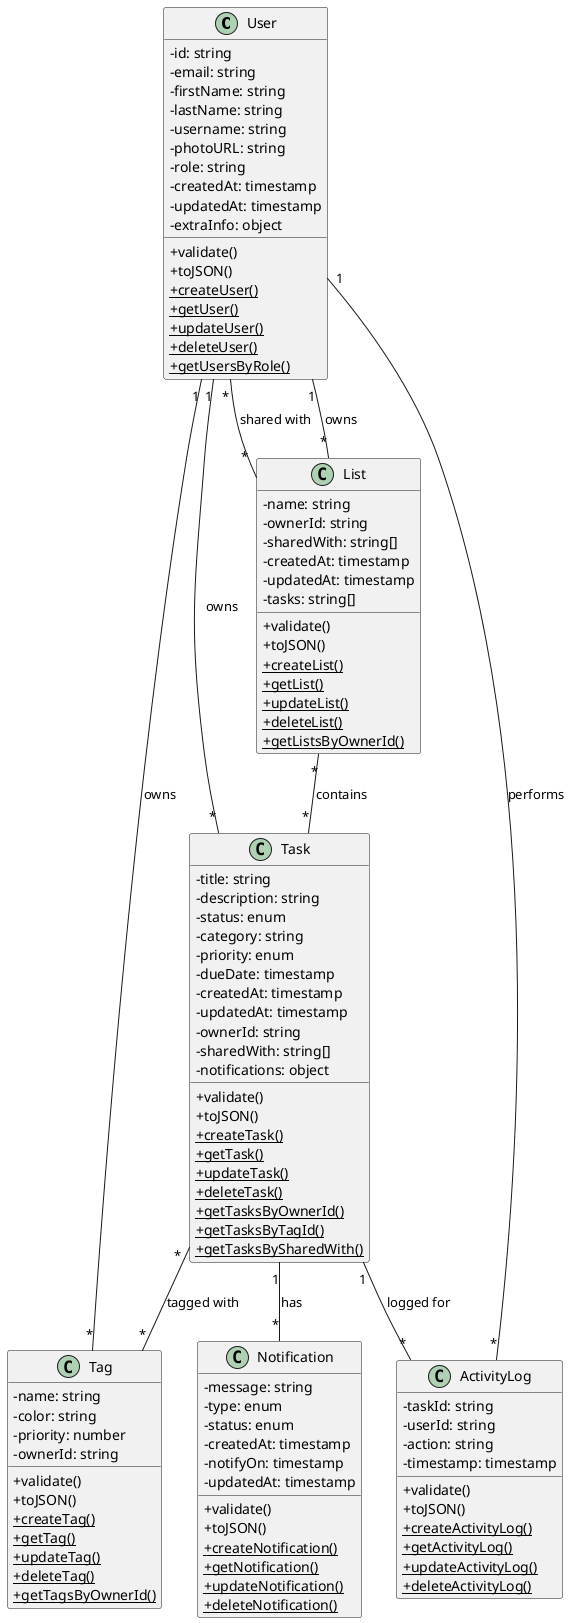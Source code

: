 @startuml Database Structure

skinparam classAttributeIconSize 0

class User {
  -id: string
  -email: string
  -firstName: string
  -lastName: string
  -username: string
  -photoURL: string
  -role: string
  -createdAt: timestamp
  -updatedAt: timestamp
  -extraInfo: object
  +validate()
  +toJSON()
  +{static} createUser()
  +{static} getUser()
  +{static} updateUser()
  +{static} deleteUser()
  +{static} getUsersByRole()
}

class Task {
  -title: string
  -description: string
  -status: enum
  -category: string
  -priority: enum
  -dueDate: timestamp
  -createdAt: timestamp
  -updatedAt: timestamp
  -ownerId: string
  -sharedWith: string[]
  -notifications: object
  +validate()
  +toJSON()
  +{static} createTask()
  +{static} getTask()
  +{static} updateTask()
  +{static} deleteTask()
  +{static} getTasksByOwnerId()
  +{static} getTasksByTagId()
  +{static} getTasksBySharedWith()
}

class List {
  -name: string
  -ownerId: string
  -sharedWith: string[]
  -createdAt: timestamp
  -updatedAt: timestamp
  -tasks: string[]
  +validate()
  +toJSON()
  +{static} createList()
  +{static} getList()
  +{static} updateList()
  +{static} deleteList()
  +{static} getListsByOwnerId()
}

class Tag {
  -name: string
  -color: string
  -priority: number
  -ownerId: string
  +validate()
  +toJSON()
  +{static} createTag()
  +{static} getTag()
  +{static} updateTag()
  +{static} deleteTag()
  +{static} getTagsByOwnerId()
}

class Notification {
  -message: string
  -type: enum
  -status: enum
  -createdAt: timestamp
  -notifyOn: timestamp
  -updatedAt: timestamp
  +validate()
  +toJSON()
  +{static} createNotification()
  +{static} getNotification()
  +{static} updateNotification()
  +{static} deleteNotification()
}

class ActivityLog {
  -taskId: string
  -userId: string
  -action: string
  -timestamp: timestamp
  +validate()
  +toJSON()
  +{static} createActivityLog()
  +{static} getActivityLog()
  +{static} updateActivityLog()
  +{static} deleteActivityLog()
}

' Relationships
User "1" -- "*" Task : owns
User "1" -- "*" List : owns
User "1" -- "*" Tag : owns
User "1" -- "*" ActivityLog : performs

Task "*" -- "*" Tag : tagged with
Task "1" -- "*" Notification : has
Task "1" -- "*" ActivityLog : logged for

List "*" -- "*" Task : contains
List "*" -- "*" User : shared with

@enduml
